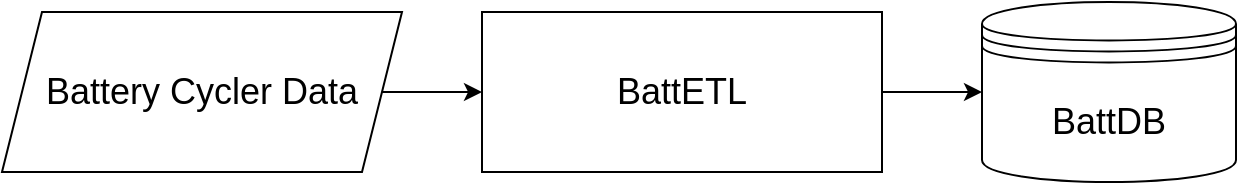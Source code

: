 <mxfile version="21.1.2" type="google">
  <diagram name="Page-1" id="7-rlpd69J8lShv4nDfNC">
    <mxGraphModel grid="1" page="1" gridSize="10" guides="1" tooltips="1" connect="1" arrows="1" fold="1" pageScale="1" pageWidth="827" pageHeight="1169" math="0" shadow="0">
      <root>
        <mxCell id="0" />
        <mxCell id="1" parent="0" />
        <mxCell id="iq8ARwcs5iairwc8FGMm-2" value="" style="edgeStyle=orthogonalEdgeStyle;rounded=0;orthogonalLoop=1;jettySize=auto;html=1;" edge="1" parent="1" source="9DpbGiGNJTCIXo_CBQFP-4" target="9DpbGiGNJTCIXo_CBQFP-5">
          <mxGeometry relative="1" as="geometry" />
        </mxCell>
        <mxCell id="9DpbGiGNJTCIXo_CBQFP-4" value="&lt;font style=&quot;font-size: 18px;&quot;&gt;Battery Cycler Data&lt;/font&gt;" style="shape=parallelogram;perimeter=parallelogramPerimeter;whiteSpace=wrap;html=1;fixedSize=1;" vertex="1" parent="1">
          <mxGeometry x="40" y="35" width="200" height="80" as="geometry" />
        </mxCell>
        <mxCell id="9DpbGiGNJTCIXo_CBQFP-5" value="&lt;font style=&quot;font-size: 18px;&quot;&gt;BattETL&lt;/font&gt;" style="rounded=0;whiteSpace=wrap;html=1;" vertex="1" parent="1">
          <mxGeometry x="280" y="35" width="200" height="80" as="geometry" />
        </mxCell>
        <mxCell id="iq8ARwcs5iairwc8FGMm-1" value="&lt;font style=&quot;font-size: 18px;&quot;&gt;BattDB&lt;/font&gt;" style="shape=datastore;whiteSpace=wrap;html=1;" vertex="1" parent="1">
          <mxGeometry x="530" y="30" width="127" height="90" as="geometry" />
        </mxCell>
        <mxCell id="iq8ARwcs5iairwc8FGMm-4" value="" style="edgeStyle=orthogonalEdgeStyle;rounded=0;orthogonalLoop=1;jettySize=auto;html=1;entryX=0;entryY=0.5;entryDx=0;entryDy=0;exitX=1;exitY=0.5;exitDx=0;exitDy=0;" edge="1" parent="1" source="9DpbGiGNJTCIXo_CBQFP-5" target="iq8ARwcs5iairwc8FGMm-1">
          <mxGeometry relative="1" as="geometry">
            <mxPoint x="240" y="85" as="sourcePoint" />
            <mxPoint x="290" y="85" as="targetPoint" />
          </mxGeometry>
        </mxCell>
      </root>
    </mxGraphModel>
  </diagram>
</mxfile>
